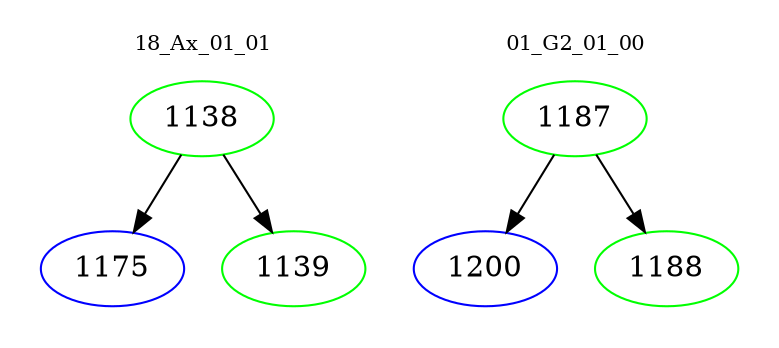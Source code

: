 digraph{
subgraph cluster_0 {
color = white
label = "18_Ax_01_01";
fontsize=10;
T0_1138 [label="1138", color="green"]
T0_1138 -> T0_1175 [color="black"]
T0_1175 [label="1175", color="blue"]
T0_1138 -> T0_1139 [color="black"]
T0_1139 [label="1139", color="green"]
}
subgraph cluster_1 {
color = white
label = "01_G2_01_00";
fontsize=10;
T1_1187 [label="1187", color="green"]
T1_1187 -> T1_1200 [color="black"]
T1_1200 [label="1200", color="blue"]
T1_1187 -> T1_1188 [color="black"]
T1_1188 [label="1188", color="green"]
}
}
